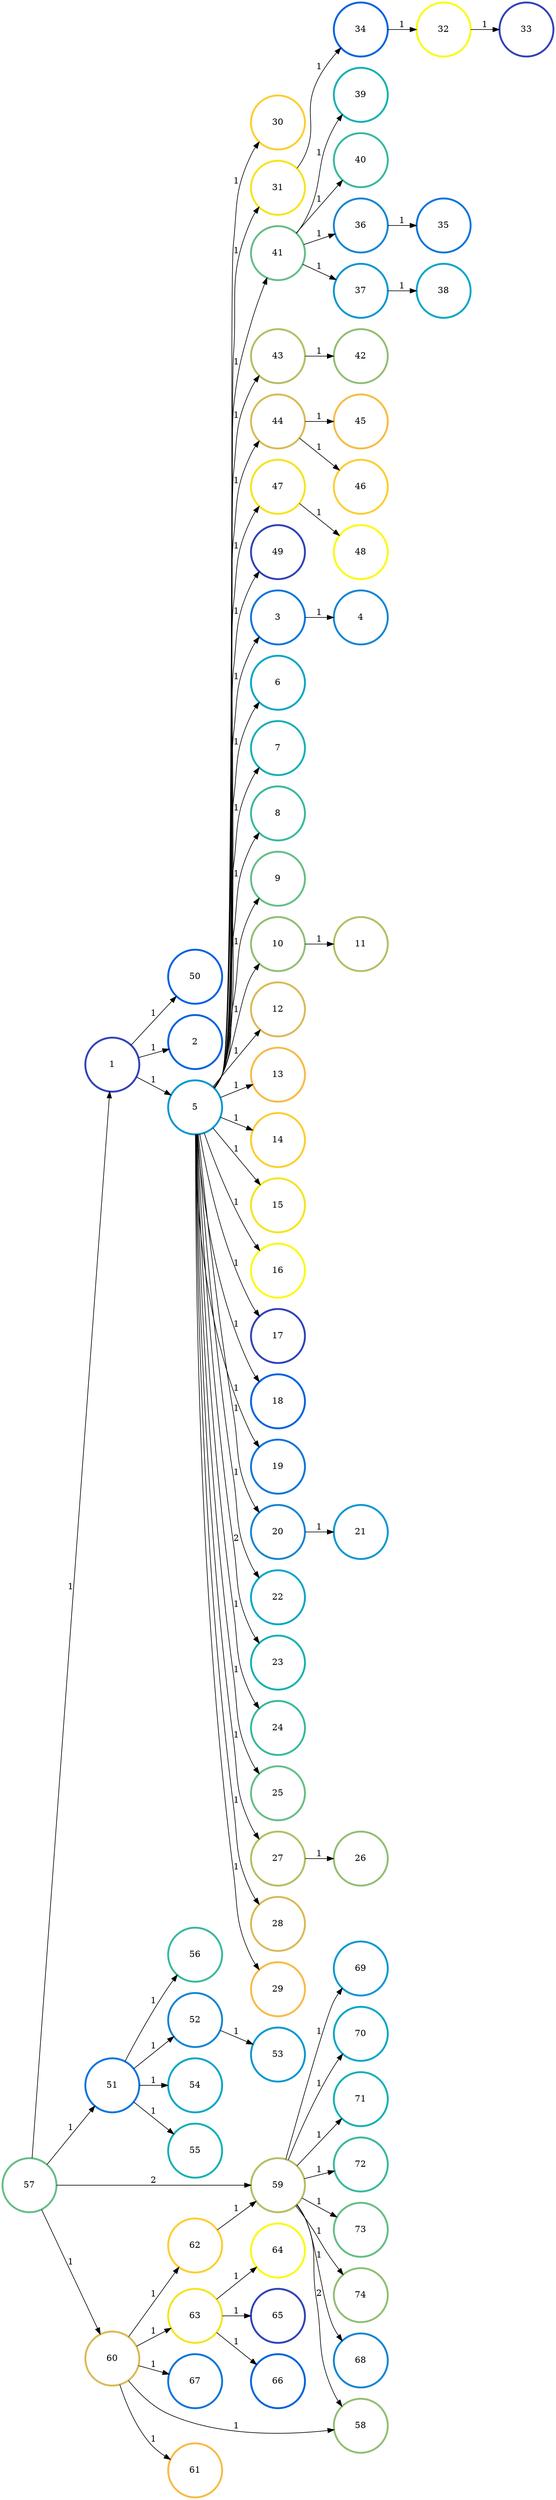 digraph N {
	overlap="false"
	rankdir="LR"
	0 [label="1",width=1.2,height=1.2,style="",penwidth=3,color="#3243BA"]
	1 [label="2",width=1.2,height=1.2,style="",penwidth=3,color="#0363E1"]
	2 [label="3",width=1.2,height=1.2,style="",penwidth=3,color="#0D75DC"]
	3 [label="4",width=1.2,height=1.2,style="",penwidth=3,color="#1485D4"]
	4 [label="5",width=1.2,height=1.2,style="",penwidth=3,color="#0998D1"]
	5 [label="6",width=1.2,height=1.2,style="",penwidth=3,color="#06A7C6"]
	6 [label="7",width=1.2,height=1.2,style="",penwidth=3,color="#15B1B4"]
	7 [label="8",width=1.2,height=1.2,style="",penwidth=3,color="#38B99E"]
	8 [label="9",width=1.2,height=1.2,style="",penwidth=3,color="#65BE86"]
	9 [label="10",width=1.2,height=1.2,style="",penwidth=3,color="#92BF73"]
	10 [label="11",width=1.2,height=1.2,style="",penwidth=3,color="#B7BD64"]
	11 [label="12",width=1.2,height=1.2,style="",penwidth=3,color="#D9BA56"]
	12 [label="13",width=1.2,height=1.2,style="",penwidth=3,color="#F8BB44"]
	13 [label="14",width=1.2,height=1.2,style="",penwidth=3,color="#FCCE2E"]
	14 [label="15",width=1.2,height=1.2,style="",penwidth=3,color="#F5E41D"]
	15 [label="16",width=1.2,height=1.2,style="",penwidth=3,color="#F9FB0E"]
	16 [label="17",width=1.2,height=1.2,style="",penwidth=3,color="#3243BA"]
	17 [label="18",width=1.2,height=1.2,style="",penwidth=3,color="#0363E1"]
	18 [label="19",width=1.2,height=1.2,style="",penwidth=3,color="#0D75DC"]
	19 [label="20",width=1.2,height=1.2,style="",penwidth=3,color="#1485D4"]
	20 [label="21",width=1.2,height=1.2,style="",penwidth=3,color="#0998D1"]
	21 [label="22",width=1.2,height=1.2,style="",penwidth=3,color="#06A7C6"]
	22 [label="23",width=1.2,height=1.2,style="",penwidth=3,color="#15B1B4"]
	23 [label="24",width=1.2,height=1.2,style="",penwidth=3,color="#38B99E"]
	24 [label="25",width=1.2,height=1.2,style="",penwidth=3,color="#65BE86"]
	25 [label="26",width=1.2,height=1.2,style="",penwidth=3,color="#92BF73"]
	26 [label="27",width=1.2,height=1.2,style="",penwidth=3,color="#B7BD64"]
	27 [label="28",width=1.2,height=1.2,style="",penwidth=3,color="#D9BA56"]
	28 [label="29",width=1.2,height=1.2,style="",penwidth=3,color="#F8BB44"]
	29 [label="30",width=1.2,height=1.2,style="",penwidth=3,color="#FCCE2E"]
	30 [label="31",width=1.2,height=1.2,style="",penwidth=3,color="#F5E41D"]
	31 [label="32",width=1.2,height=1.2,style="",penwidth=3,color="#F9FB0E"]
	32 [label="33",width=1.2,height=1.2,style="",penwidth=3,color="#3243BA"]
	33 [label="34",width=1.2,height=1.2,style="",penwidth=3,color="#0363E1"]
	34 [label="35",width=1.2,height=1.2,style="",penwidth=3,color="#0D75DC"]
	35 [label="36",width=1.2,height=1.2,style="",penwidth=3,color="#1485D4"]
	36 [label="37",width=1.2,height=1.2,style="",penwidth=3,color="#0998D1"]
	37 [label="38",width=1.2,height=1.2,style="",penwidth=3,color="#06A7C6"]
	38 [label="39",width=1.2,height=1.2,style="",penwidth=3,color="#15B1B4"]
	39 [label="40",width=1.2,height=1.2,style="",penwidth=3,color="#38B99E"]
	40 [label="41",width=1.2,height=1.2,style="",penwidth=3,color="#65BE86"]
	41 [label="42",width=1.2,height=1.2,style="",penwidth=3,color="#92BF73"]
	42 [label="43",width=1.2,height=1.2,style="",penwidth=3,color="#B7BD64"]
	43 [label="44",width=1.2,height=1.2,style="",penwidth=3,color="#D9BA56"]
	44 [label="45",width=1.2,height=1.2,style="",penwidth=3,color="#F8BB44"]
	45 [label="46",width=1.2,height=1.2,style="",penwidth=3,color="#FCCE2E"]
	46 [label="47",width=1.2,height=1.2,style="",penwidth=3,color="#F5E41D"]
	47 [label="48",width=1.2,height=1.2,style="",penwidth=3,color="#F9FB0E"]
	48 [label="49",width=1.2,height=1.2,style="",penwidth=3,color="#3243BA"]
	49 [label="50",width=1.2,height=1.2,style="",penwidth=3,color="#0363E1"]
	50 [label="51",width=1.2,height=1.2,style="",penwidth=3,color="#0D75DC"]
	51 [label="52",width=1.2,height=1.2,style="",penwidth=3,color="#1485D4"]
	52 [label="53",width=1.2,height=1.2,style="",penwidth=3,color="#0998D1"]
	53 [label="54",width=1.2,height=1.2,style="",penwidth=3,color="#06A7C6"]
	54 [label="55",width=1.2,height=1.2,style="",penwidth=3,color="#15B1B4"]
	55 [label="56",width=1.2,height=1.2,style="",penwidth=3,color="#38B99E"]
	56 [label="57",width=1.2,height=1.2,style="",penwidth=3,color="#65BE86"]
	57 [label="58",width=1.2,height=1.2,style="",penwidth=3,color="#92BF73"]
	58 [label="59",width=1.2,height=1.2,style="",penwidth=3,color="#B7BD64"]
	59 [label="60",width=1.2,height=1.2,style="",penwidth=3,color="#D9BA56"]
	60 [label="61",width=1.2,height=1.2,style="",penwidth=3,color="#F8BB44"]
	61 [label="62",width=1.2,height=1.2,style="",penwidth=3,color="#FCCE2E"]
	62 [label="63",width=1.2,height=1.2,style="",penwidth=3,color="#F5E41D"]
	63 [label="64",width=1.2,height=1.2,style="",penwidth=3,color="#F9FB0E"]
	64 [label="65",width=1.2,height=1.2,style="",penwidth=3,color="#3243BA"]
	65 [label="66",width=1.2,height=1.2,style="",penwidth=3,color="#0363E1"]
	66 [label="67",width=1.2,height=1.2,style="",penwidth=3,color="#0D75DC"]
	67 [label="68",width=1.2,height=1.2,style="",penwidth=3,color="#1485D4"]
	68 [label="69",width=1.2,height=1.2,style="",penwidth=3,color="#0998D1"]
	69 [label="70",width=1.2,height=1.2,style="",penwidth=3,color="#06A7C6"]
	70 [label="71",width=1.2,height=1.2,style="",penwidth=3,color="#15B1B4"]
	71 [label="72",width=1.2,height=1.2,style="",penwidth=3,color="#38B99E"]
	72 [label="73",width=1.2,height=1.2,style="",penwidth=3,color="#65BE86"]
	73 [label="74",width=1.2,height=1.2,style="",penwidth=3,color="#92BF73"]
	0 -> 1 [penwidth=1,color=black,label="1"]
	0 -> 4 [penwidth=1,color=black,label="1"]
	0 -> 49 [penwidth=1,color=black,label="1"]
	2 -> 3 [penwidth=1,color=black,label="1"]
	4 -> 2 [penwidth=1,color=black,label="1"]
	4 -> 5 [penwidth=1,color=black,label="1"]
	4 -> 6 [penwidth=1,color=black,label="1"]
	4 -> 7 [penwidth=1,color=black,label="1"]
	4 -> 8 [penwidth=1,color=black,label="1"]
	4 -> 9 [penwidth=1,color=black,label="1"]
	4 -> 11 [penwidth=1,color=black,label="1"]
	4 -> 12 [penwidth=1,color=black,label="1"]
	4 -> 13 [penwidth=1,color=black,label="1"]
	4 -> 14 [penwidth=1,color=black,label="1"]
	4 -> 15 [penwidth=1,color=black,label="1"]
	4 -> 16 [penwidth=1,color=black,label="1"]
	4 -> 17 [penwidth=1,color=black,label="1"]
	4 -> 18 [penwidth=1,color=black,label="1"]
	4 -> 19 [penwidth=1,color=black,label="1"]
	4 -> 21 [penwidth=1,color=black,label="1"]
	4 -> 22 [penwidth=1,color=black,label="2"]
	4 -> 23 [penwidth=1,color=black,label="1"]
	4 -> 24 [penwidth=1,color=black,label="1"]
	4 -> 26 [penwidth=1,color=black,label="1"]
	4 -> 27 [penwidth=1,color=black,label="1"]
	4 -> 28 [penwidth=1,color=black,label="1"]
	4 -> 29 [penwidth=1,color=black,label="1"]
	4 -> 30 [penwidth=1,color=black,label="1"]
	4 -> 40 [penwidth=1,color=black,label="1"]
	4 -> 42 [penwidth=1,color=black,label="1"]
	4 -> 43 [penwidth=1,color=black,label="1"]
	4 -> 46 [penwidth=1,color=black,label="1"]
	4 -> 48 [penwidth=1,color=black,label="1"]
	9 -> 10 [penwidth=1,color=black,label="1"]
	19 -> 20 [penwidth=1,color=black,label="1"]
	26 -> 25 [penwidth=1,color=black,label="1"]
	30 -> 33 [penwidth=1,color=black,label="1"]
	31 -> 32 [penwidth=1,color=black,label="1"]
	33 -> 31 [penwidth=1,color=black,label="1"]
	35 -> 34 [penwidth=1,color=black,label="1"]
	36 -> 37 [penwidth=1,color=black,label="1"]
	40 -> 35 [penwidth=1,color=black,label="1"]
	40 -> 36 [penwidth=1,color=black,label="1"]
	40 -> 38 [penwidth=1,color=black,label="1"]
	40 -> 39 [penwidth=1,color=black,label="1"]
	42 -> 41 [penwidth=1,color=black,label="1"]
	43 -> 44 [penwidth=1,color=black,label="1"]
	43 -> 45 [penwidth=1,color=black,label="1"]
	46 -> 47 [penwidth=1,color=black,label="1"]
	50 -> 51 [penwidth=1,color=black,label="1"]
	50 -> 53 [penwidth=1,color=black,label="1"]
	50 -> 54 [penwidth=1,color=black,label="1"]
	50 -> 55 [penwidth=1,color=black,label="1"]
	51 -> 52 [penwidth=1,color=black,label="1"]
	56 -> 0 [penwidth=1,color=black,label="1"]
	56 -> 50 [penwidth=1,color=black,label="1"]
	56 -> 58 [penwidth=1,color=black,label="2"]
	56 -> 59 [penwidth=1,color=black,label="1"]
	58 -> 57 [penwidth=1,color=black,label="2"]
	58 -> 67 [penwidth=1,color=black,label="1"]
	58 -> 68 [penwidth=1,color=black,label="1"]
	58 -> 69 [penwidth=1,color=black,label="1"]
	58 -> 70 [penwidth=1,color=black,label="1"]
	58 -> 71 [penwidth=1,color=black,label="1"]
	58 -> 72 [penwidth=1,color=black,label="1"]
	58 -> 73 [penwidth=1,color=black,label="1"]
	59 -> 57 [penwidth=1,color=black,label="1"]
	59 -> 60 [penwidth=1,color=black,label="1"]
	59 -> 61 [penwidth=1,color=black,label="1"]
	59 -> 62 [penwidth=1,color=black,label="1"]
	59 -> 66 [penwidth=1,color=black,label="1"]
	61 -> 58 [penwidth=1,color=black,label="1"]
	62 -> 63 [penwidth=1,color=black,label="1"]
	62 -> 64 [penwidth=1,color=black,label="1"]
	62 -> 65 [penwidth=1,color=black,label="1"]
}
